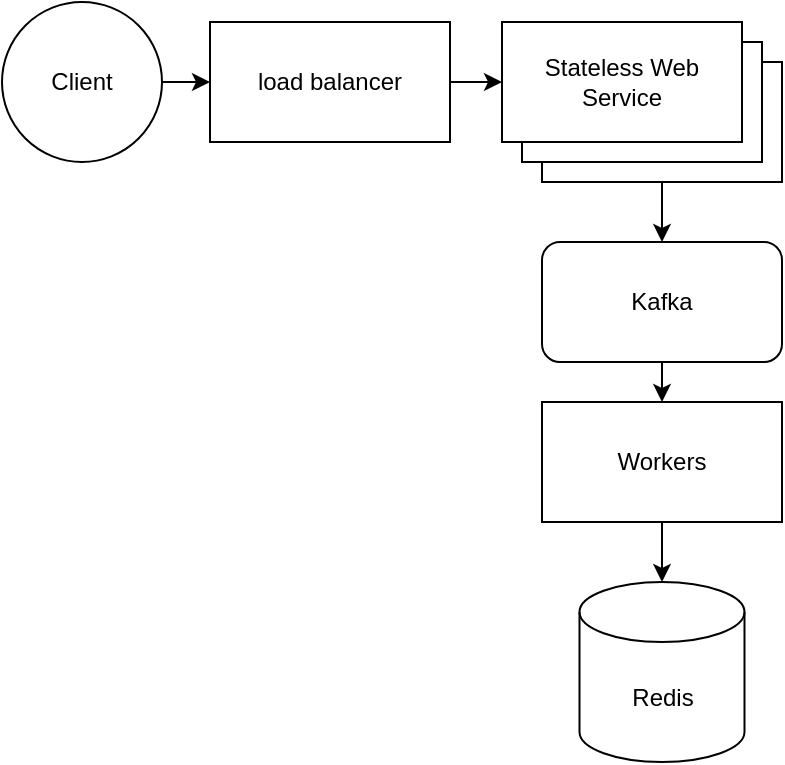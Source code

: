 <mxfile version="26.2.14">
  <diagram name="第 1 页" id="nglEDgbYlYp2V_s8b6Eq">
    <mxGraphModel dx="1426" dy="743" grid="1" gridSize="10" guides="1" tooltips="1" connect="1" arrows="1" fold="1" page="1" pageScale="1" pageWidth="827" pageHeight="1169" math="0" shadow="0">
      <root>
        <mxCell id="0" />
        <mxCell id="1" parent="0" />
        <mxCell id="6ZbVerckbxmWRG965Xrm-1" value="Client" style="ellipse;whiteSpace=wrap;html=1;aspect=fixed;" parent="1" vertex="1">
          <mxGeometry x="190" y="120" width="80" height="80" as="geometry" />
        </mxCell>
        <mxCell id="6ZbVerckbxmWRG965Xrm-4" value="" style="endArrow=classic;html=1;rounded=0;exitX=0.5;exitY=1;exitDx=0;exitDy=0;entryX=0.5;entryY=0;entryDx=0;entryDy=0;" parent="1" source="6ZbVerckbxmWRG965Xrm-6" edge="1" target="MlGHagx-8NNRDpDtTUfA-1">
          <mxGeometry width="50" height="50" relative="1" as="geometry">
            <mxPoint x="714" y="182.5" as="sourcePoint" />
            <mxPoint x="690" y="165" as="targetPoint" />
          </mxGeometry>
        </mxCell>
        <mxCell id="6ZbVerckbxmWRG965Xrm-7" value="" style="group" parent="1" vertex="1" connectable="0">
          <mxGeometry x="440" y="130" width="140" height="80" as="geometry" />
        </mxCell>
        <mxCell id="6ZbVerckbxmWRG965Xrm-6" value="" style="rounded=0;whiteSpace=wrap;html=1;" parent="6ZbVerckbxmWRG965Xrm-7" vertex="1">
          <mxGeometry x="20" y="20" width="120" height="60" as="geometry" />
        </mxCell>
        <mxCell id="6ZbVerckbxmWRG965Xrm-5" value="" style="rounded=0;whiteSpace=wrap;html=1;" parent="6ZbVerckbxmWRG965Xrm-7" vertex="1">
          <mxGeometry x="10" y="10" width="120" height="60" as="geometry" />
        </mxCell>
        <mxCell id="6ZbVerckbxmWRG965Xrm-3" value="Stateless Web Service" style="rounded=0;whiteSpace=wrap;html=1;" parent="6ZbVerckbxmWRG965Xrm-7" vertex="1">
          <mxGeometry width="120" height="60" as="geometry" />
        </mxCell>
        <mxCell id="6ZbVerckbxmWRG965Xrm-8" value="load balancer" style="rounded=0;whiteSpace=wrap;html=1;" parent="1" vertex="1">
          <mxGeometry x="294" y="130" width="120" height="60" as="geometry" />
        </mxCell>
        <mxCell id="6ZbVerckbxmWRG965Xrm-9" value="" style="edgeStyle=none;orthogonalLoop=1;jettySize=auto;html=1;rounded=0;exitX=1;exitY=0.5;exitDx=0;exitDy=0;entryX=0;entryY=0.5;entryDx=0;entryDy=0;" parent="1" source="6ZbVerckbxmWRG965Xrm-1" target="6ZbVerckbxmWRG965Xrm-8" edge="1">
          <mxGeometry width="100" relative="1" as="geometry">
            <mxPoint x="200" y="360" as="sourcePoint" />
            <mxPoint x="300" y="360" as="targetPoint" />
            <Array as="points" />
          </mxGeometry>
        </mxCell>
        <mxCell id="6ZbVerckbxmWRG965Xrm-10" value="" style="edgeStyle=none;orthogonalLoop=1;jettySize=auto;html=1;rounded=0;exitX=1;exitY=0.5;exitDx=0;exitDy=0;entryX=0;entryY=0.5;entryDx=0;entryDy=0;" parent="1" source="6ZbVerckbxmWRG965Xrm-8" target="6ZbVerckbxmWRG965Xrm-3" edge="1">
          <mxGeometry width="100" relative="1" as="geometry">
            <mxPoint x="370" y="210" as="sourcePoint" />
            <mxPoint x="440" y="240" as="targetPoint" />
            <Array as="points" />
          </mxGeometry>
        </mxCell>
        <mxCell id="MlGHagx-8NNRDpDtTUfA-1" value="Kafka" style="rounded=1;whiteSpace=wrap;html=1;" vertex="1" parent="1">
          <mxGeometry x="460" y="240" width="120" height="60" as="geometry" />
        </mxCell>
        <mxCell id="MlGHagx-8NNRDpDtTUfA-2" value="Workers" style="whiteSpace=wrap;html=1;" vertex="1" parent="1">
          <mxGeometry x="460" y="320" width="120" height="60" as="geometry" />
        </mxCell>
        <mxCell id="MlGHagx-8NNRDpDtTUfA-3" value="" style="edgeStyle=none;orthogonalLoop=1;jettySize=auto;html=1;rounded=0;exitX=0.5;exitY=1;exitDx=0;exitDy=0;entryX=0.5;entryY=0;entryDx=0;entryDy=0;" edge="1" parent="1" source="MlGHagx-8NNRDpDtTUfA-1" target="MlGHagx-8NNRDpDtTUfA-2">
          <mxGeometry width="100" relative="1" as="geometry">
            <mxPoint x="260" y="440" as="sourcePoint" />
            <mxPoint x="360" y="440" as="targetPoint" />
            <Array as="points" />
          </mxGeometry>
        </mxCell>
        <mxCell id="MlGHagx-8NNRDpDtTUfA-4" value="Redis" style="shape=cylinder3;whiteSpace=wrap;html=1;boundedLbl=1;backgroundOutline=1;size=15;" vertex="1" parent="1">
          <mxGeometry x="478.75" y="410" width="82.5" height="90" as="geometry" />
        </mxCell>
        <mxCell id="MlGHagx-8NNRDpDtTUfA-5" value="" style="edgeStyle=none;orthogonalLoop=1;jettySize=auto;html=1;rounded=0;exitX=0.5;exitY=1;exitDx=0;exitDy=0;entryX=0.5;entryY=0;entryDx=0;entryDy=0;entryPerimeter=0;" edge="1" parent="1" source="MlGHagx-8NNRDpDtTUfA-2" target="MlGHagx-8NNRDpDtTUfA-4">
          <mxGeometry width="100" relative="1" as="geometry">
            <mxPoint x="660" y="430" as="sourcePoint" />
            <mxPoint x="760" y="430" as="targetPoint" />
            <Array as="points" />
          </mxGeometry>
        </mxCell>
      </root>
    </mxGraphModel>
  </diagram>
</mxfile>
